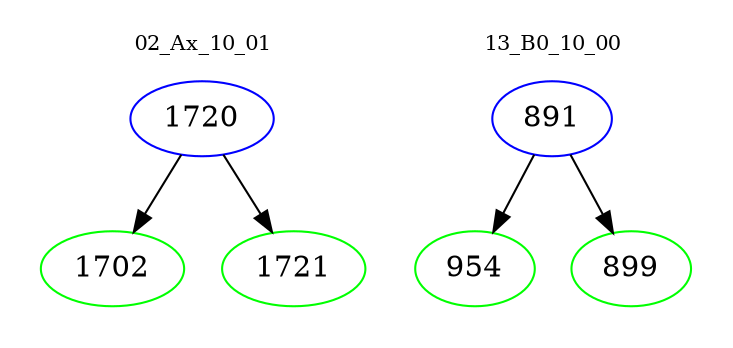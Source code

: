 digraph{
subgraph cluster_0 {
color = white
label = "02_Ax_10_01";
fontsize=10;
T0_1720 [label="1720", color="blue"]
T0_1720 -> T0_1702 [color="black"]
T0_1702 [label="1702", color="green"]
T0_1720 -> T0_1721 [color="black"]
T0_1721 [label="1721", color="green"]
}
subgraph cluster_1 {
color = white
label = "13_B0_10_00";
fontsize=10;
T1_891 [label="891", color="blue"]
T1_891 -> T1_954 [color="black"]
T1_954 [label="954", color="green"]
T1_891 -> T1_899 [color="black"]
T1_899 [label="899", color="green"]
}
}
